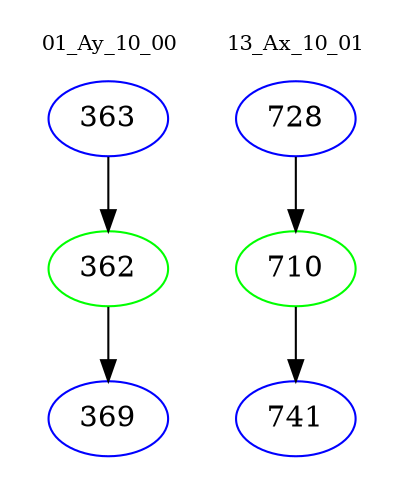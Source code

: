 digraph{
subgraph cluster_0 {
color = white
label = "01_Ay_10_00";
fontsize=10;
T0_363 [label="363", color="blue"]
T0_363 -> T0_362 [color="black"]
T0_362 [label="362", color="green"]
T0_362 -> T0_369 [color="black"]
T0_369 [label="369", color="blue"]
}
subgraph cluster_1 {
color = white
label = "13_Ax_10_01";
fontsize=10;
T1_728 [label="728", color="blue"]
T1_728 -> T1_710 [color="black"]
T1_710 [label="710", color="green"]
T1_710 -> T1_741 [color="black"]
T1_741 [label="741", color="blue"]
}
}
